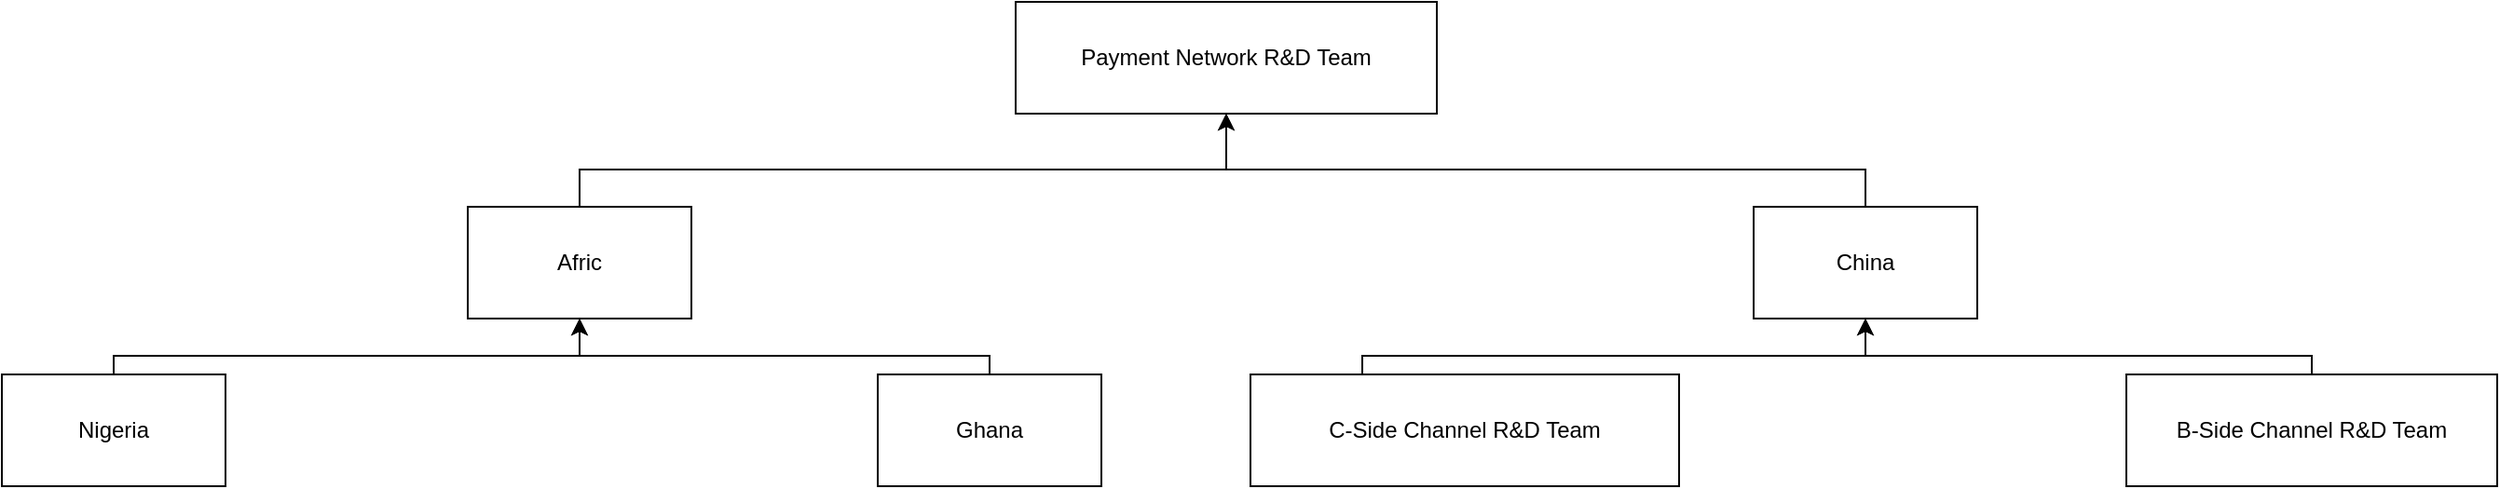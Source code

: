 <mxfile version="21.2.9" type="github">
  <diagram name="第 1 页" id="Pzz4Q9QrGixZpusPEQ9X">
    <mxGraphModel dx="2389" dy="868" grid="1" gridSize="10" guides="1" tooltips="1" connect="1" arrows="1" fold="1" page="1" pageScale="1" pageWidth="827" pageHeight="1169" math="0" shadow="0">
      <root>
        <mxCell id="0" />
        <mxCell id="1" parent="0" />
        <mxCell id="o08fIgoM3E5RgiDcFMRu-1" value="Payment Network R&amp;amp;D Team" style="rounded=0;whiteSpace=wrap;html=1;" vertex="1" parent="1">
          <mxGeometry x="504" y="170" width="226" height="60" as="geometry" />
        </mxCell>
        <mxCell id="o08fIgoM3E5RgiDcFMRu-2" style="edgeStyle=orthogonalEdgeStyle;rounded=0;orthogonalLoop=1;jettySize=auto;html=1;entryX=0.5;entryY=1;entryDx=0;entryDy=0;" edge="1" parent="1" source="o08fIgoM3E5RgiDcFMRu-3" target="o08fIgoM3E5RgiDcFMRu-1">
          <mxGeometry relative="1" as="geometry">
            <Array as="points">
              <mxPoint x="270" y="260" />
              <mxPoint x="617" y="260" />
            </Array>
          </mxGeometry>
        </mxCell>
        <mxCell id="o08fIgoM3E5RgiDcFMRu-3" value="Afric" style="rounded=0;whiteSpace=wrap;html=1;" vertex="1" parent="1">
          <mxGeometry x="210" y="280" width="120" height="60" as="geometry" />
        </mxCell>
        <mxCell id="o08fIgoM3E5RgiDcFMRu-4" style="edgeStyle=orthogonalEdgeStyle;rounded=0;orthogonalLoop=1;jettySize=auto;html=1;entryX=0.5;entryY=1;entryDx=0;entryDy=0;" edge="1" parent="1" source="o08fIgoM3E5RgiDcFMRu-5" target="o08fIgoM3E5RgiDcFMRu-1">
          <mxGeometry relative="1" as="geometry">
            <Array as="points">
              <mxPoint x="960" y="260" />
              <mxPoint x="617" y="260" />
            </Array>
          </mxGeometry>
        </mxCell>
        <mxCell id="o08fIgoM3E5RgiDcFMRu-5" value="China" style="rounded=0;whiteSpace=wrap;html=1;" vertex="1" parent="1">
          <mxGeometry x="900" y="280" width="120" height="60" as="geometry" />
        </mxCell>
        <mxCell id="o08fIgoM3E5RgiDcFMRu-6" style="edgeStyle=orthogonalEdgeStyle;rounded=0;orthogonalLoop=1;jettySize=auto;html=1;entryX=0.5;entryY=1;entryDx=0;entryDy=0;exitX=0.5;exitY=0;exitDx=0;exitDy=0;" edge="1" parent="1" source="o08fIgoM3E5RgiDcFMRu-7" target="o08fIgoM3E5RgiDcFMRu-3">
          <mxGeometry relative="1" as="geometry">
            <Array as="points">
              <mxPoint x="20" y="360" />
              <mxPoint x="270" y="360" />
            </Array>
          </mxGeometry>
        </mxCell>
        <mxCell id="o08fIgoM3E5RgiDcFMRu-7" value="Nigeria" style="rounded=0;whiteSpace=wrap;html=1;" vertex="1" parent="1">
          <mxGeometry x="-40" y="370" width="120" height="60" as="geometry" />
        </mxCell>
        <mxCell id="o08fIgoM3E5RgiDcFMRu-8" style="edgeStyle=orthogonalEdgeStyle;rounded=0;orthogonalLoop=1;jettySize=auto;html=1;entryX=0.5;entryY=1;entryDx=0;entryDy=0;" edge="1" parent="1" source="o08fIgoM3E5RgiDcFMRu-9" target="o08fIgoM3E5RgiDcFMRu-3">
          <mxGeometry relative="1" as="geometry">
            <Array as="points">
              <mxPoint x="490" y="360" />
              <mxPoint x="270" y="360" />
            </Array>
          </mxGeometry>
        </mxCell>
        <mxCell id="o08fIgoM3E5RgiDcFMRu-9" value="Ghana" style="rounded=0;whiteSpace=wrap;html=1;" vertex="1" parent="1">
          <mxGeometry x="430" y="370" width="120" height="60" as="geometry" />
        </mxCell>
        <mxCell id="o08fIgoM3E5RgiDcFMRu-10" style="edgeStyle=orthogonalEdgeStyle;rounded=0;orthogonalLoop=1;jettySize=auto;html=1;entryX=0.5;entryY=1;entryDx=0;entryDy=0;" edge="1" parent="1" source="o08fIgoM3E5RgiDcFMRu-11" target="o08fIgoM3E5RgiDcFMRu-5">
          <mxGeometry relative="1" as="geometry">
            <Array as="points">
              <mxPoint x="690" y="360" />
              <mxPoint x="960" y="360" />
            </Array>
          </mxGeometry>
        </mxCell>
        <mxCell id="o08fIgoM3E5RgiDcFMRu-11" value="C-Side Channel R&amp;amp;D Team" style="rounded=0;whiteSpace=wrap;html=1;" vertex="1" parent="1">
          <mxGeometry x="630" y="370" width="230" height="60" as="geometry" />
        </mxCell>
        <mxCell id="o08fIgoM3E5RgiDcFMRu-12" style="edgeStyle=orthogonalEdgeStyle;rounded=0;orthogonalLoop=1;jettySize=auto;html=1;entryX=0.5;entryY=1;entryDx=0;entryDy=0;" edge="1" parent="1" source="o08fIgoM3E5RgiDcFMRu-13" target="o08fIgoM3E5RgiDcFMRu-5">
          <mxGeometry relative="1" as="geometry">
            <Array as="points">
              <mxPoint x="1200" y="360" />
              <mxPoint x="960" y="360" />
            </Array>
          </mxGeometry>
        </mxCell>
        <mxCell id="o08fIgoM3E5RgiDcFMRu-13" value="B-Side Channel R&amp;amp;D Team" style="rounded=0;whiteSpace=wrap;html=1;" vertex="1" parent="1">
          <mxGeometry x="1100" y="370" width="199" height="60" as="geometry" />
        </mxCell>
      </root>
    </mxGraphModel>
  </diagram>
</mxfile>
